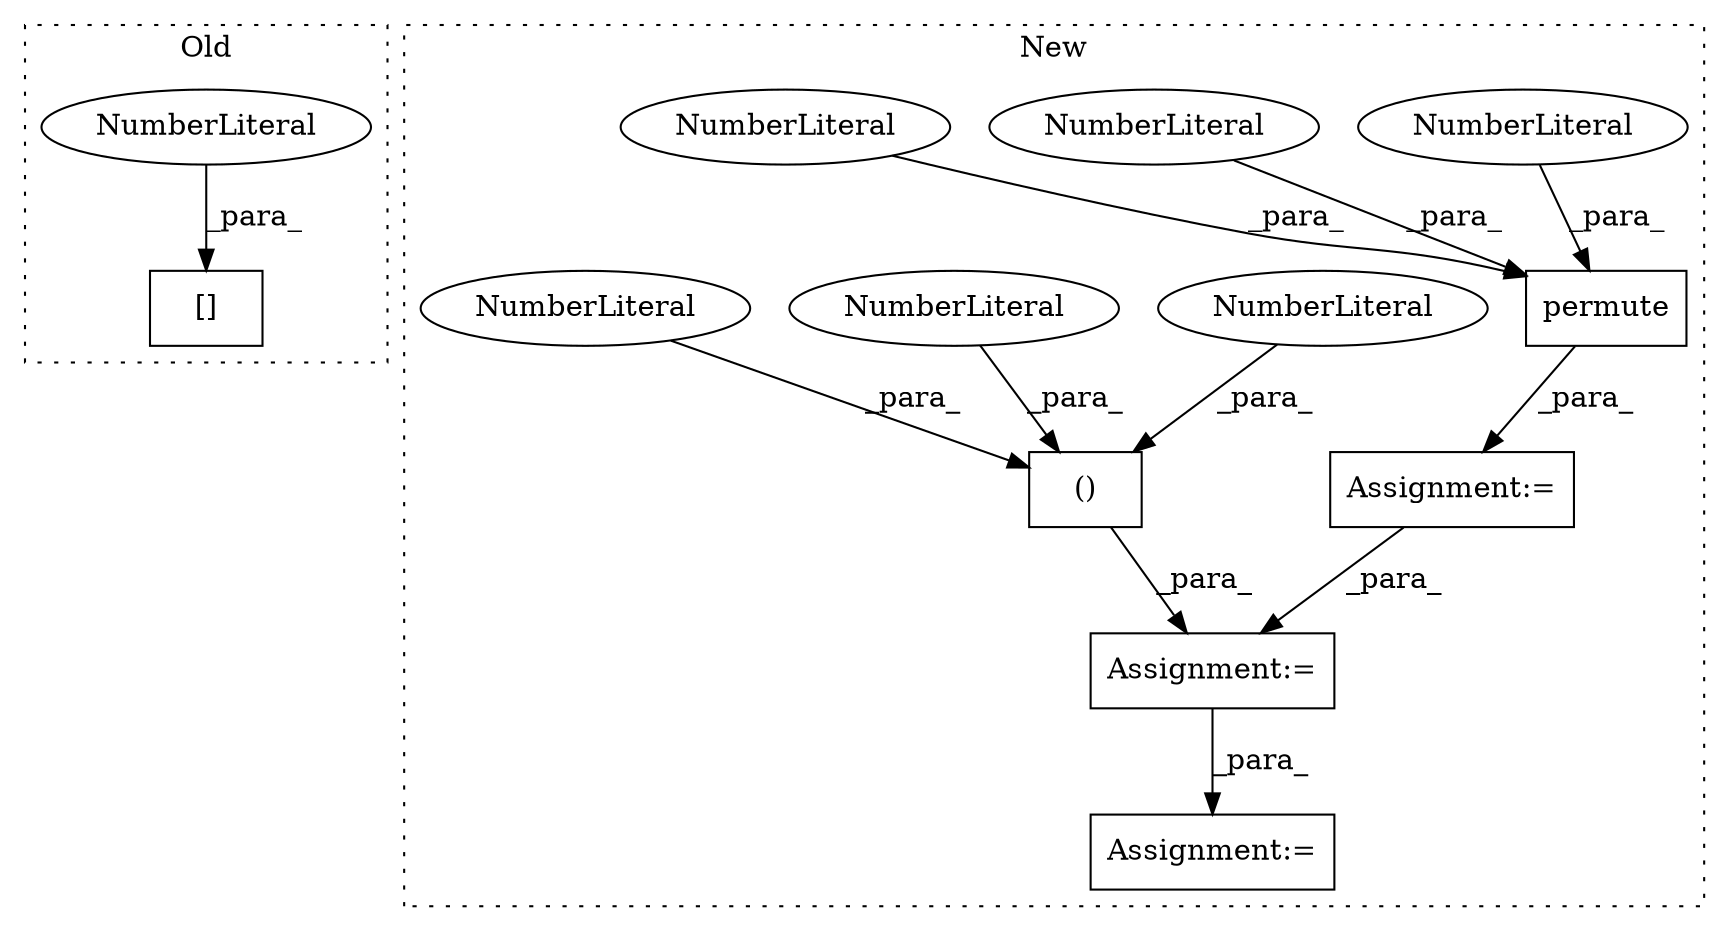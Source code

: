 digraph G {
subgraph cluster0 {
1 [label="[]" a="2" s="844,867" l="22,1" shape="box"];
7 [label="NumberLiteral" a="34" s="866" l="1" shape="ellipse"];
label = "Old";
style="dotted";
}
subgraph cluster1 {
2 [label="permute" a="32" s="817,830" l="8,1" shape="box"];
3 [label="NumberLiteral" a="34" s="829" l="1" shape="ellipse"];
4 [label="NumberLiteral" a="34" s="827" l="1" shape="ellipse"];
5 [label="NumberLiteral" a="34" s="825" l="1" shape="ellipse"];
6 [label="Assignment:=" a="7" s="856" l="1" shape="box"];
8 [label="Assignment:=" a="7" s="1037" l="1" shape="box"];
9 [label="()" a="106" s="964" l="43" shape="box"];
10 [label="NumberLiteral" a="34" s="992" l="1" shape="ellipse"];
11 [label="NumberLiteral" a="34" s="964" l="1" shape="ellipse"];
12 [label="NumberLiteral" a="34" s="1006" l="1" shape="ellipse"];
13 [label="Assignment:=" a="7" s="914" l="1" shape="box"];
label = "New";
style="dotted";
}
2 -> 6 [label="_para_"];
3 -> 2 [label="_para_"];
4 -> 2 [label="_para_"];
5 -> 2 [label="_para_"];
6 -> 13 [label="_para_"];
7 -> 1 [label="_para_"];
9 -> 13 [label="_para_"];
10 -> 9 [label="_para_"];
11 -> 9 [label="_para_"];
12 -> 9 [label="_para_"];
13 -> 8 [label="_para_"];
}